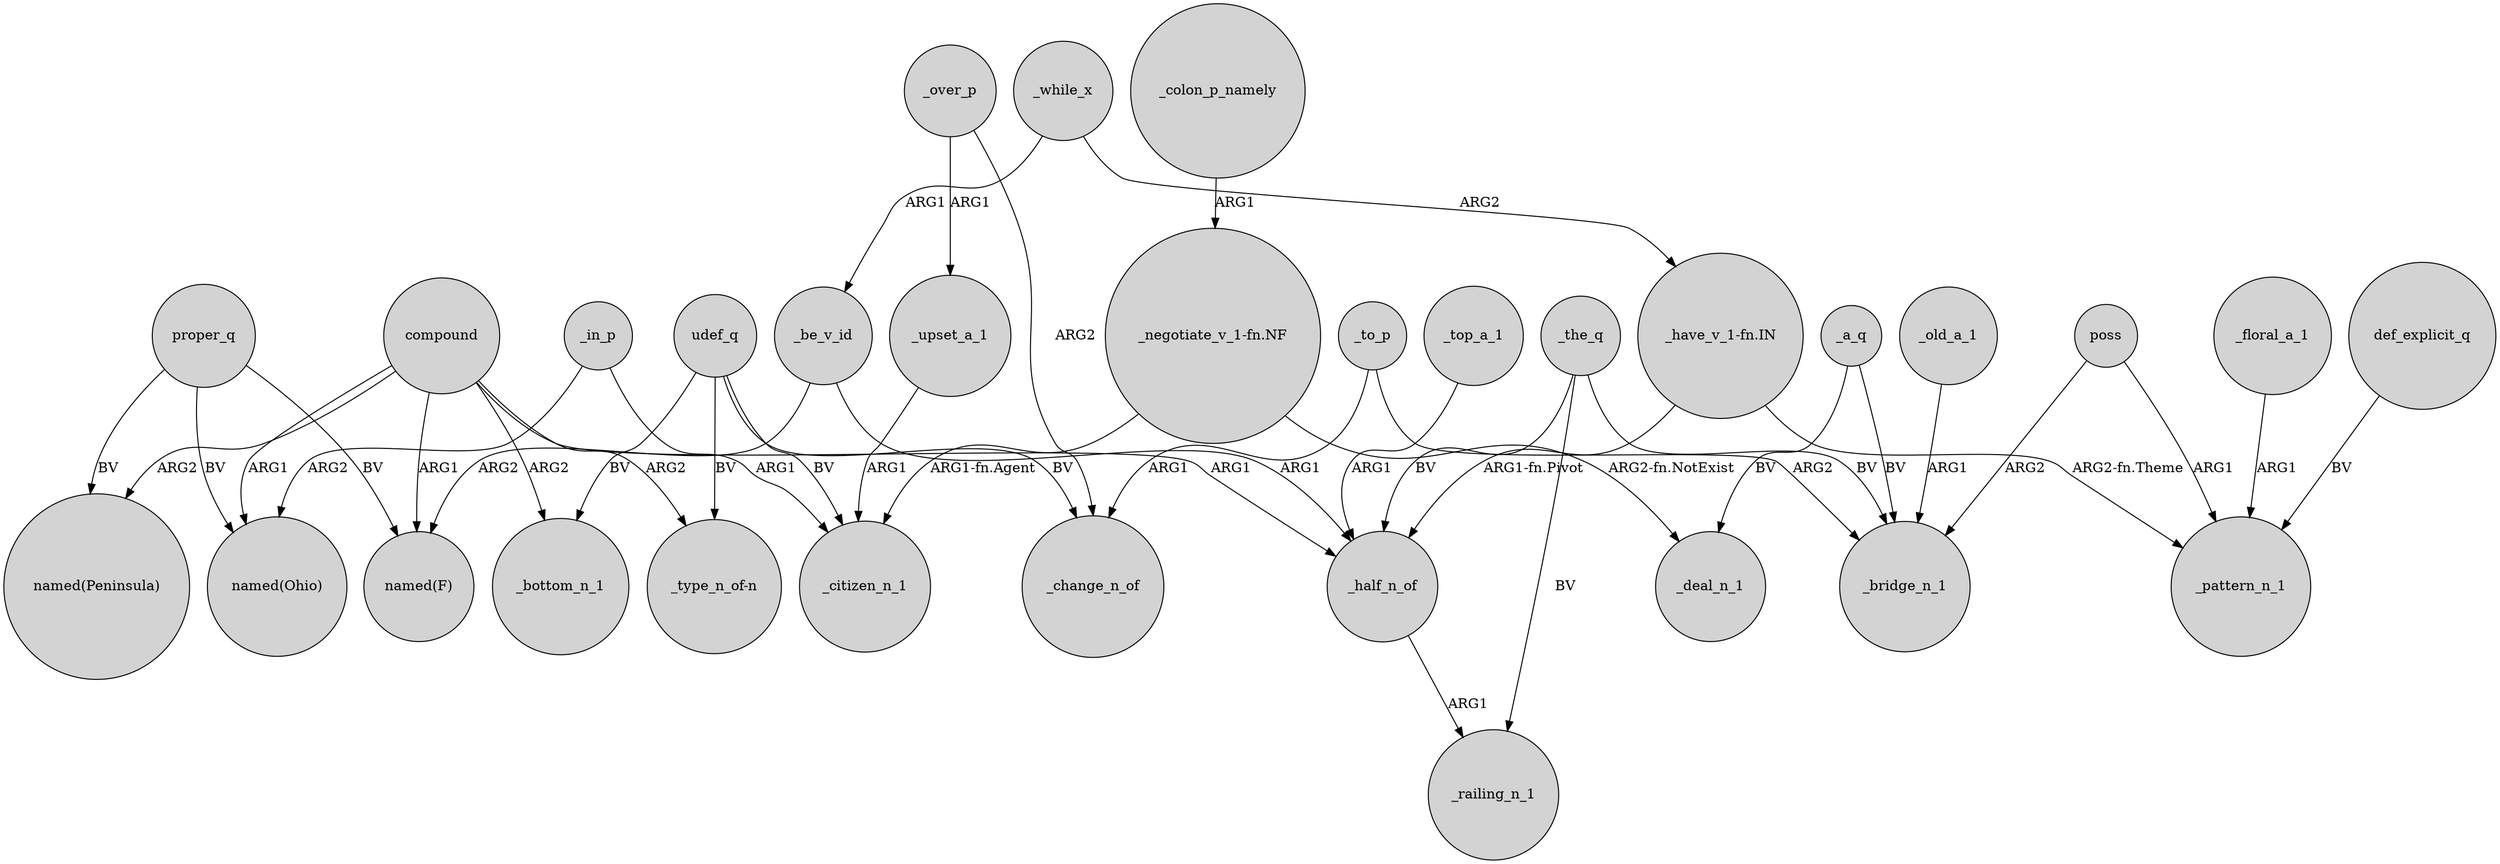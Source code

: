 digraph {
	node [shape=circle style=filled]
	compound -> "named(Ohio)" [label=ARG1]
	_to_p -> _bridge_n_1 [label=ARG2]
	udef_q -> "_type_n_of-n" [label=BV]
	_the_q -> _railing_n_1 [label=BV]
	_floral_a_1 -> _pattern_n_1 [label=ARG1]
	_to_p -> _change_n_of [label=ARG1]
	proper_q -> "named(F)" [label=BV]
	compound -> _bottom_n_1 [label=ARG2]
	_the_q -> _bridge_n_1 [label=BV]
	poss -> _bridge_n_1 [label=ARG2]
	_a_q -> _deal_n_1 [label=BV]
	_while_x -> _be_v_id [label=ARG1]
	_top_a_1 -> _half_n_of [label=ARG1]
	_old_a_1 -> _bridge_n_1 [label=ARG1]
	compound -> "_type_n_of-n" [label=ARG2]
	_in_p -> "named(Ohio)" [label=ARG2]
	_upset_a_1 -> _citizen_n_1 [label=ARG1]
	"_have_v_1-fn.IN" -> _pattern_n_1 [label="ARG2-fn.Theme"]
	proper_q -> "named(Ohio)" [label=BV]
	"_have_v_1-fn.IN" -> _half_n_of [label="ARG1-fn.Pivot"]
	poss -> _pattern_n_1 [label=ARG1]
	_be_v_id -> "named(F)" [label=ARG2]
	_in_p -> _citizen_n_1 [label=ARG1]
	udef_q -> _change_n_of [label=BV]
	def_explicit_q -> _pattern_n_1 [label=BV]
	udef_q -> _bottom_n_1 [label=BV]
	"_negotiate_v_1-fn.NF" -> _deal_n_1 [label="ARG2-fn.NotExist"]
	"_negotiate_v_1-fn.NF" -> _citizen_n_1 [label="ARG1-fn.Agent"]
	_while_x -> "_have_v_1-fn.IN" [label=ARG2]
	_half_n_of -> _railing_n_1 [label=ARG1]
	_a_q -> _bridge_n_1 [label=BV]
	compound -> _half_n_of [label=ARG1]
	_the_q -> _half_n_of [label=BV]
	_be_v_id -> _half_n_of [label=ARG1]
	udef_q -> _citizen_n_1 [label=BV]
	_over_p -> _change_n_of [label=ARG2]
	proper_q -> "named(Peninsula)" [label=BV]
	compound -> "named(F)" [label=ARG1]
	_colon_p_namely -> "_negotiate_v_1-fn.NF" [label=ARG1]
	_over_p -> _upset_a_1 [label=ARG1]
	compound -> "named(Peninsula)" [label=ARG2]
}
